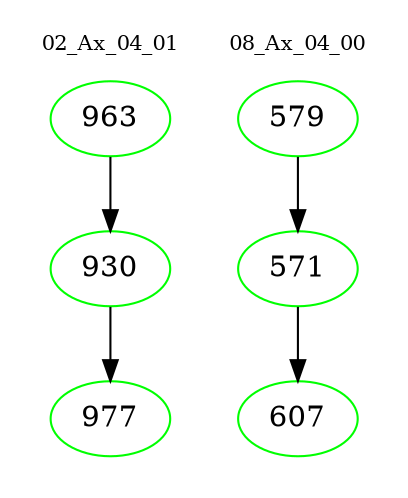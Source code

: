 digraph{
subgraph cluster_0 {
color = white
label = "02_Ax_04_01";
fontsize=10;
T0_963 [label="963", color="green"]
T0_963 -> T0_930 [color="black"]
T0_930 [label="930", color="green"]
T0_930 -> T0_977 [color="black"]
T0_977 [label="977", color="green"]
}
subgraph cluster_1 {
color = white
label = "08_Ax_04_00";
fontsize=10;
T1_579 [label="579", color="green"]
T1_579 -> T1_571 [color="black"]
T1_571 [label="571", color="green"]
T1_571 -> T1_607 [color="black"]
T1_607 [label="607", color="green"]
}
}
